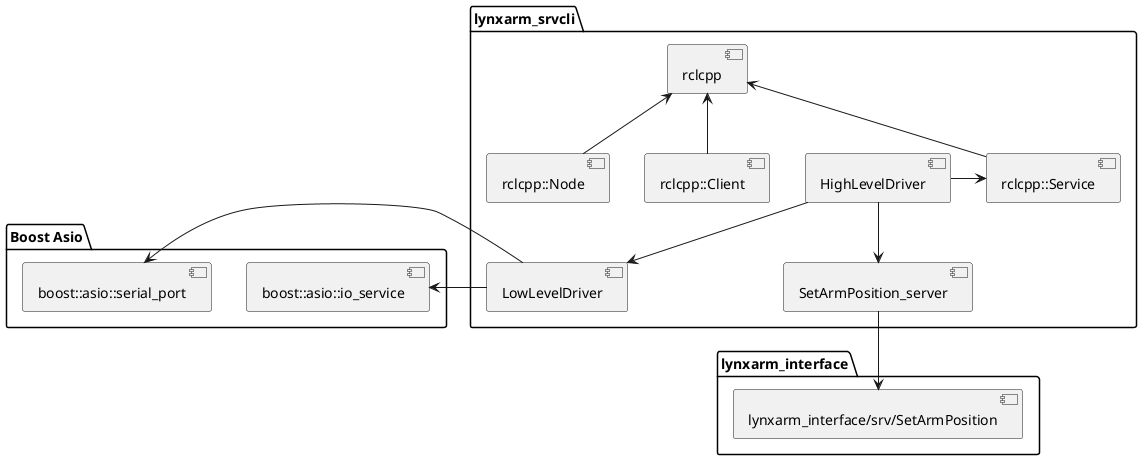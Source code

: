 @startuml

package "lynxarm_srvcli" {
    [rclcpp]
    [rclcpp::Node]
    [rclcpp::Client]
    [rclcpp::Service]
  
    [LowLevelDriver]
    [HighLevelDriver]

    [SetArmPosition_server]
}

package "lynxarm_interface" {

    [lynxarm_interface/srv/SetArmPosition]

}

package "Boost Asio" {
    [boost::asio::io_service]
    [boost::asio::serial_port]
}

[LowLevelDriver] -left-> [boost::asio::io_service]
[LowLevelDriver] -left-> [boost::asio::serial_port]

[HighLevelDriver] -down-> [LowLevelDriver]

[rclcpp::Node] -up-> [rclcpp]
[rclcpp::Client] -up-> [rclcpp]
[rclcpp::Service] -up-> [rclcpp]

[HighLevelDriver] -right-> [rclcpp::Service]
[HighLevelDriver] -down-> [SetArmPosition_server]

[lynxarm_interface/srv/SetArmPosition] <-up- [SetArmPosition_server]

@enduml

